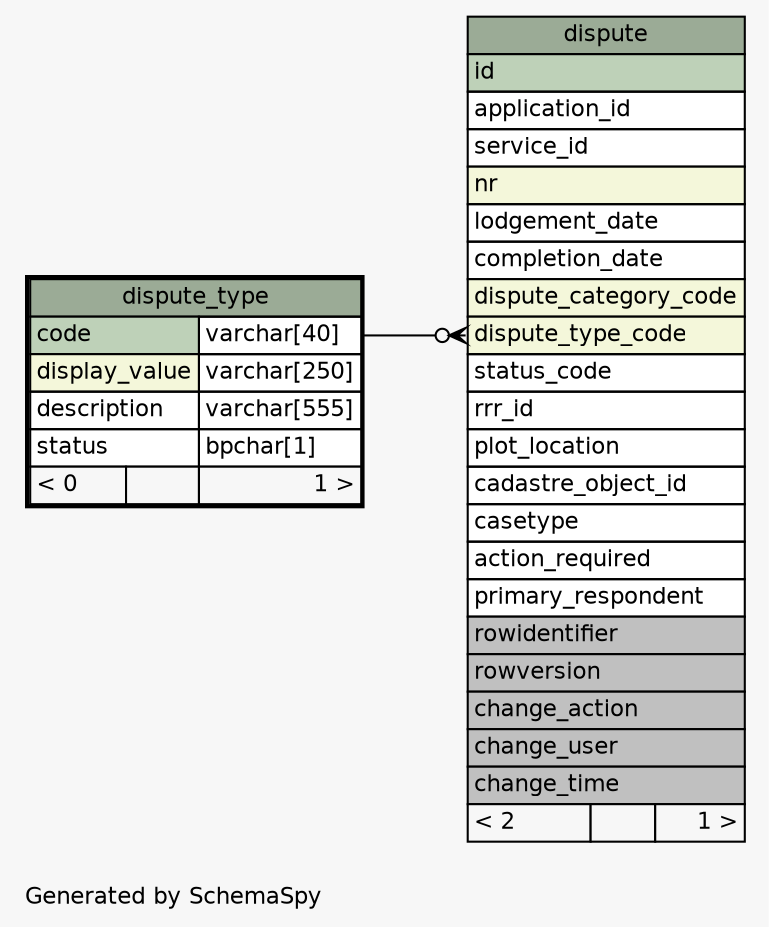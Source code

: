 // dot 2.36.0 on Windows 7 6.1
// SchemaSpy rev 590
digraph "oneDegreeRelationshipsDiagram" {
  graph [
    rankdir="RL"
    bgcolor="#f7f7f7"
    label="\nGenerated by SchemaSpy"
    labeljust="l"
    nodesep="0.18"
    ranksep="0.46"
    fontname="Helvetica"
    fontsize="11"
  ];
  node [
    fontname="Helvetica"
    fontsize="11"
    shape="plaintext"
  ];
  edge [
    arrowsize="0.8"
  ];
  "dispute":"dispute_type_code":w -> "dispute_type":"code.type":e [arrowhead=none dir=back arrowtail=crowodot];
  "dispute" [
    label=<
    <TABLE BORDER="0" CELLBORDER="1" CELLSPACING="0" BGCOLOR="#ffffff">
      <TR><TD COLSPAN="3" BGCOLOR="#9bab96" ALIGN="CENTER">dispute</TD></TR>
      <TR><TD PORT="id" COLSPAN="3" BGCOLOR="#bed1b8" ALIGN="LEFT">id</TD></TR>
      <TR><TD PORT="application_id" COLSPAN="3" ALIGN="LEFT">application_id</TD></TR>
      <TR><TD PORT="service_id" COLSPAN="3" ALIGN="LEFT">service_id</TD></TR>
      <TR><TD PORT="nr" COLSPAN="3" BGCOLOR="#f4f7da" ALIGN="LEFT">nr</TD></TR>
      <TR><TD PORT="lodgement_date" COLSPAN="3" ALIGN="LEFT">lodgement_date</TD></TR>
      <TR><TD PORT="completion_date" COLSPAN="3" ALIGN="LEFT">completion_date</TD></TR>
      <TR><TD PORT="dispute_category_code" COLSPAN="3" BGCOLOR="#f4f7da" ALIGN="LEFT">dispute_category_code</TD></TR>
      <TR><TD PORT="dispute_type_code" COLSPAN="3" BGCOLOR="#f4f7da" ALIGN="LEFT">dispute_type_code</TD></TR>
      <TR><TD PORT="status_code" COLSPAN="3" ALIGN="LEFT">status_code</TD></TR>
      <TR><TD PORT="rrr_id" COLSPAN="3" ALIGN="LEFT">rrr_id</TD></TR>
      <TR><TD PORT="plot_location" COLSPAN="3" ALIGN="LEFT">plot_location</TD></TR>
      <TR><TD PORT="cadastre_object_id" COLSPAN="3" ALIGN="LEFT">cadastre_object_id</TD></TR>
      <TR><TD PORT="casetype" COLSPAN="3" ALIGN="LEFT">casetype</TD></TR>
      <TR><TD PORT="action_required" COLSPAN="3" ALIGN="LEFT">action_required</TD></TR>
      <TR><TD PORT="primary_respondent" COLSPAN="3" ALIGN="LEFT">primary_respondent</TD></TR>
      <TR><TD PORT="rowidentifier" COLSPAN="3" BGCOLOR="#c0c0c0" ALIGN="LEFT">rowidentifier</TD></TR>
      <TR><TD PORT="rowversion" COLSPAN="3" BGCOLOR="#c0c0c0" ALIGN="LEFT">rowversion</TD></TR>
      <TR><TD PORT="change_action" COLSPAN="3" BGCOLOR="#c0c0c0" ALIGN="LEFT">change_action</TD></TR>
      <TR><TD PORT="change_user" COLSPAN="3" BGCOLOR="#c0c0c0" ALIGN="LEFT">change_user</TD></TR>
      <TR><TD PORT="change_time" COLSPAN="3" BGCOLOR="#c0c0c0" ALIGN="LEFT">change_time</TD></TR>
      <TR><TD ALIGN="LEFT" BGCOLOR="#f7f7f7">&lt; 2</TD><TD ALIGN="RIGHT" BGCOLOR="#f7f7f7">  </TD><TD ALIGN="RIGHT" BGCOLOR="#f7f7f7">1 &gt;</TD></TR>
    </TABLE>>
    URL="dispute.html"
    tooltip="dispute"
  ];
  "dispute_type" [
    label=<
    <TABLE BORDER="2" CELLBORDER="1" CELLSPACING="0" BGCOLOR="#ffffff">
      <TR><TD COLSPAN="3" BGCOLOR="#9bab96" ALIGN="CENTER">dispute_type</TD></TR>
      <TR><TD PORT="code" COLSPAN="2" BGCOLOR="#bed1b8" ALIGN="LEFT">code</TD><TD PORT="code.type" ALIGN="LEFT">varchar[40]</TD></TR>
      <TR><TD PORT="display_value" COLSPAN="2" BGCOLOR="#f4f7da" ALIGN="LEFT">display_value</TD><TD PORT="display_value.type" ALIGN="LEFT">varchar[250]</TD></TR>
      <TR><TD PORT="description" COLSPAN="2" ALIGN="LEFT">description</TD><TD PORT="description.type" ALIGN="LEFT">varchar[555]</TD></TR>
      <TR><TD PORT="status" COLSPAN="2" ALIGN="LEFT">status</TD><TD PORT="status.type" ALIGN="LEFT">bpchar[1]</TD></TR>
      <TR><TD ALIGN="LEFT" BGCOLOR="#f7f7f7">&lt; 0</TD><TD ALIGN="RIGHT" BGCOLOR="#f7f7f7">  </TD><TD ALIGN="RIGHT" BGCOLOR="#f7f7f7">1 &gt;</TD></TR>
    </TABLE>>
    URL="dispute_type.html"
    tooltip="dispute_type"
  ];
}
